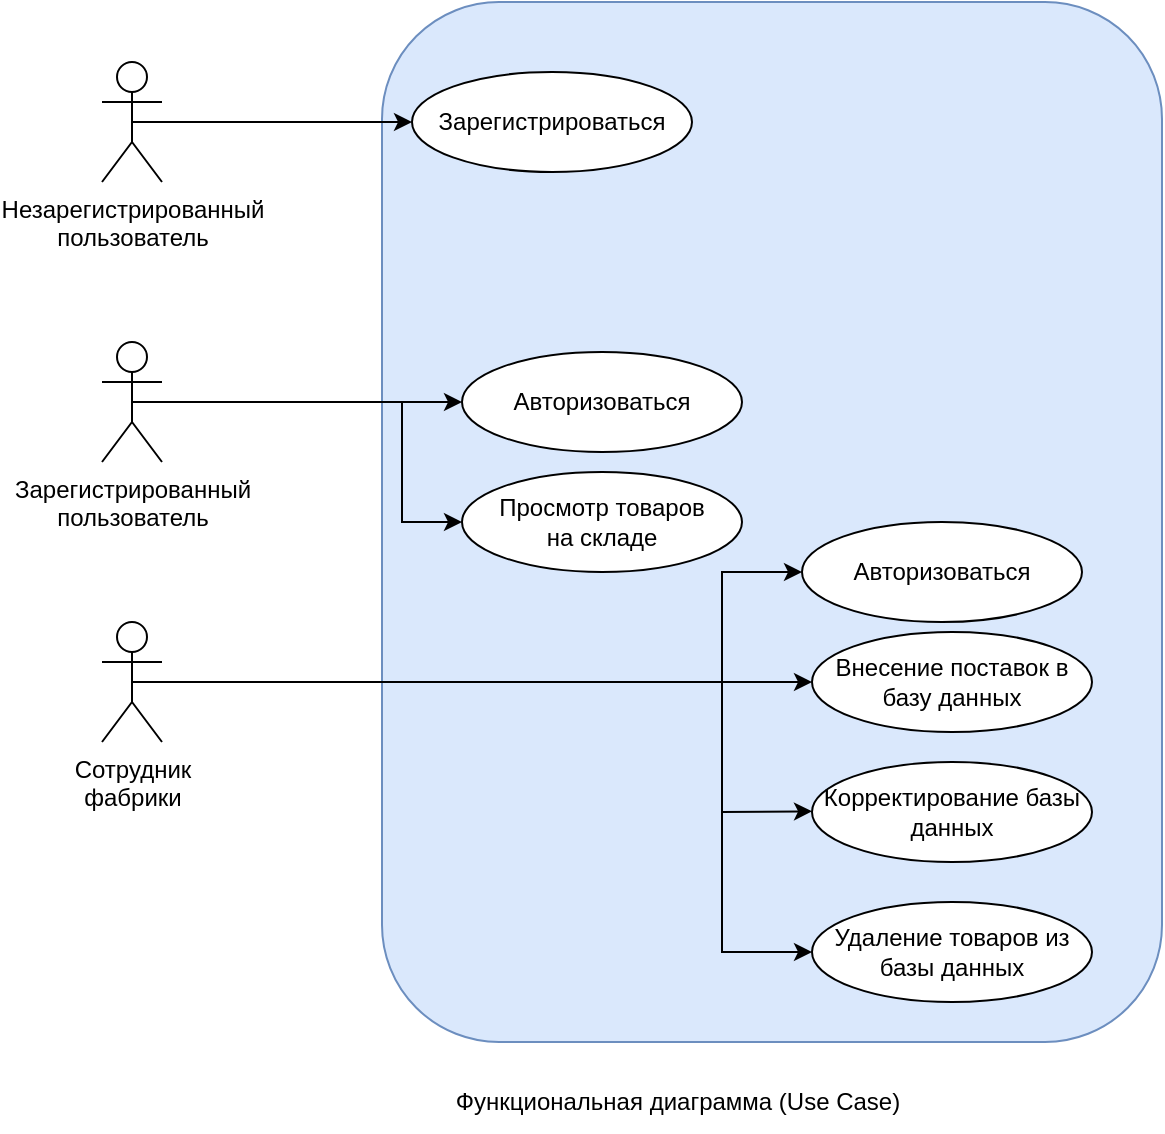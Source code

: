<mxfile version="22.1.13" type="github">
  <diagram name="Страница — 1" id="GmgOV1pOwLnGwD937b3_">
    <mxGraphModel dx="1313" dy="696" grid="1" gridSize="10" guides="1" tooltips="1" connect="1" arrows="1" fold="1" page="1" pageScale="1" pageWidth="827" pageHeight="1169" math="0" shadow="0">
      <root>
        <mxCell id="0" />
        <mxCell id="1" parent="0" />
        <mxCell id="gxDSgc-J6B2f2lIOFJzo-16" value="" style="rounded=1;whiteSpace=wrap;html=1;fillColor=#dae8fc;strokeColor=#6c8ebf;" parent="1" vertex="1">
          <mxGeometry x="250" y="20" width="390" height="520" as="geometry" />
        </mxCell>
        <mxCell id="4J4q9Hsj1Sqwo7qeOr9_-11" value="Функциональная диаграмма (Use Case)" style="text;html=1;strokeColor=none;fillColor=none;align=center;verticalAlign=middle;whiteSpace=wrap;rounded=0;" parent="1" vertex="1">
          <mxGeometry x="230" y="555" width="336" height="30" as="geometry" />
        </mxCell>
        <mxCell id="gxDSgc-J6B2f2lIOFJzo-1" value="Незарегистрированный&lt;br&gt;пользователь" style="shape=umlActor;verticalLabelPosition=bottom;verticalAlign=top;html=1;outlineConnect=0;" parent="1" vertex="1">
          <mxGeometry x="110" y="50" width="30" height="60" as="geometry" />
        </mxCell>
        <mxCell id="gxDSgc-J6B2f2lIOFJzo-2" value="Зарегистрироваться" style="ellipse;whiteSpace=wrap;html=1;" parent="1" vertex="1">
          <mxGeometry x="265" y="55" width="140" height="50" as="geometry" />
        </mxCell>
        <mxCell id="gxDSgc-J6B2f2lIOFJzo-5" value="Зарегистрированный&lt;br&gt;пользователь" style="shape=umlActor;verticalLabelPosition=bottom;verticalAlign=top;html=1;outlineConnect=0;" parent="1" vertex="1">
          <mxGeometry x="110" y="190" width="30" height="60" as="geometry" />
        </mxCell>
        <mxCell id="gxDSgc-J6B2f2lIOFJzo-9" value="Авторизоваться" style="ellipse;whiteSpace=wrap;html=1;" parent="1" vertex="1">
          <mxGeometry x="290" y="195" width="140" height="50" as="geometry" />
        </mxCell>
        <mxCell id="gxDSgc-J6B2f2lIOFJzo-10" value="Сотрудник&lt;br&gt;фабрики" style="shape=umlActor;verticalLabelPosition=bottom;verticalAlign=top;html=1;outlineConnect=0;" parent="1" vertex="1">
          <mxGeometry x="110" y="330" width="30" height="60" as="geometry" />
        </mxCell>
        <mxCell id="gxDSgc-J6B2f2lIOFJzo-11" value="Авторизоваться" style="ellipse;whiteSpace=wrap;html=1;" parent="1" vertex="1">
          <mxGeometry x="460" y="280" width="140" height="50" as="geometry" />
        </mxCell>
        <mxCell id="gxDSgc-J6B2f2lIOFJzo-12" value="Внесение поставок в базу данных" style="ellipse;whiteSpace=wrap;html=1;" parent="1" vertex="1">
          <mxGeometry x="465" y="335" width="140" height="50" as="geometry" />
        </mxCell>
        <mxCell id="gxDSgc-J6B2f2lIOFJzo-13" value="Корректирование базы данных" style="ellipse;whiteSpace=wrap;html=1;" parent="1" vertex="1">
          <mxGeometry x="465" y="400" width="140" height="50" as="geometry" />
        </mxCell>
        <mxCell id="gxDSgc-J6B2f2lIOFJzo-14" value="Удаление товаров из базы данных" style="ellipse;whiteSpace=wrap;html=1;" parent="1" vertex="1">
          <mxGeometry x="465" y="470" width="140" height="50" as="geometry" />
        </mxCell>
        <mxCell id="gxDSgc-J6B2f2lIOFJzo-17" value="" style="endArrow=classic;html=1;rounded=0;exitX=0.5;exitY=0.5;exitDx=0;exitDy=0;exitPerimeter=0;entryX=0;entryY=0.5;entryDx=0;entryDy=0;" parent="1" source="gxDSgc-J6B2f2lIOFJzo-1" target="gxDSgc-J6B2f2lIOFJzo-2" edge="1">
          <mxGeometry width="50" height="50" relative="1" as="geometry">
            <mxPoint x="515" y="230" as="sourcePoint" />
            <mxPoint x="565" y="180" as="targetPoint" />
          </mxGeometry>
        </mxCell>
        <mxCell id="gxDSgc-J6B2f2lIOFJzo-18" value="" style="endArrow=classic;html=1;rounded=0;exitX=0.5;exitY=0.5;exitDx=0;exitDy=0;exitPerimeter=0;entryX=0;entryY=0.5;entryDx=0;entryDy=0;" parent="1" source="gxDSgc-J6B2f2lIOFJzo-5" target="gxDSgc-J6B2f2lIOFJzo-9" edge="1">
          <mxGeometry width="50" height="50" relative="1" as="geometry">
            <mxPoint x="135" y="90" as="sourcePoint" />
            <mxPoint x="265" y="220" as="targetPoint" />
          </mxGeometry>
        </mxCell>
        <mxCell id="gxDSgc-J6B2f2lIOFJzo-20" value="" style="endArrow=classic;html=1;rounded=0;exitX=0.5;exitY=0.5;exitDx=0;exitDy=0;exitPerimeter=0;entryX=0;entryY=0.5;entryDx=0;entryDy=0;" parent="1" source="gxDSgc-J6B2f2lIOFJzo-10" target="gxDSgc-J6B2f2lIOFJzo-11" edge="1">
          <mxGeometry width="50" height="50" relative="1" as="geometry">
            <mxPoint x="155" y="110" as="sourcePoint" />
            <mxPoint x="420" y="360" as="targetPoint" />
            <Array as="points">
              <mxPoint x="420" y="360" />
              <mxPoint x="420" y="305" />
            </Array>
          </mxGeometry>
        </mxCell>
        <mxCell id="gxDSgc-J6B2f2lIOFJzo-21" value="" style="endArrow=classic;html=1;rounded=0;entryX=0;entryY=0.5;entryDx=0;entryDy=0;" parent="1" target="gxDSgc-J6B2f2lIOFJzo-12" edge="1">
          <mxGeometry width="50" height="50" relative="1" as="geometry">
            <mxPoint x="420" y="360" as="sourcePoint" />
            <mxPoint x="275" y="370" as="targetPoint" />
          </mxGeometry>
        </mxCell>
        <mxCell id="gxDSgc-J6B2f2lIOFJzo-23" value="" style="endArrow=classic;html=1;rounded=0;entryX=0;entryY=0.5;entryDx=0;entryDy=0;" parent="1" target="gxDSgc-J6B2f2lIOFJzo-14" edge="1">
          <mxGeometry width="50" height="50" relative="1" as="geometry">
            <mxPoint x="420" y="360" as="sourcePoint" />
            <mxPoint x="475" y="370" as="targetPoint" />
            <Array as="points">
              <mxPoint x="420" y="495" />
            </Array>
          </mxGeometry>
        </mxCell>
        <mxCell id="gxDSgc-J6B2f2lIOFJzo-24" value="" style="endArrow=classic;html=1;rounded=0;entryX=0;entryY=0.5;entryDx=0;entryDy=0;" parent="1" edge="1">
          <mxGeometry width="50" height="50" relative="1" as="geometry">
            <mxPoint x="420" y="425" as="sourcePoint" />
            <mxPoint x="465" y="424.66" as="targetPoint" />
          </mxGeometry>
        </mxCell>
        <mxCell id="GFUKDF-HGqYWy74bDuTq-1" value="Просмотр товаров&lt;br style=&quot;border-color: var(--border-color);&quot;&gt;на складе" style="ellipse;whiteSpace=wrap;html=1;" parent="1" vertex="1">
          <mxGeometry x="290" y="255" width="140" height="50" as="geometry" />
        </mxCell>
        <mxCell id="TchSEYqsp5AXVML2nlZ5-1" value="" style="endArrow=classic;html=1;rounded=0;entryX=0;entryY=0.5;entryDx=0;entryDy=0;" parent="1" target="GFUKDF-HGqYWy74bDuTq-1" edge="1">
          <mxGeometry width="50" height="50" relative="1" as="geometry">
            <mxPoint x="260" y="220" as="sourcePoint" />
            <mxPoint x="430" y="190" as="targetPoint" />
            <Array as="points">
              <mxPoint x="260" y="280" />
            </Array>
          </mxGeometry>
        </mxCell>
      </root>
    </mxGraphModel>
  </diagram>
</mxfile>
